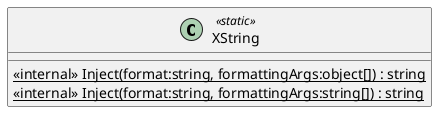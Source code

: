 @startuml
class XString <<static>> {
    <<internal>> {static} Inject(format:string, formattingArgs:object[]) : string
    <<internal>> {static} Inject(format:string, formattingArgs:string[]) : string
}
@enduml
